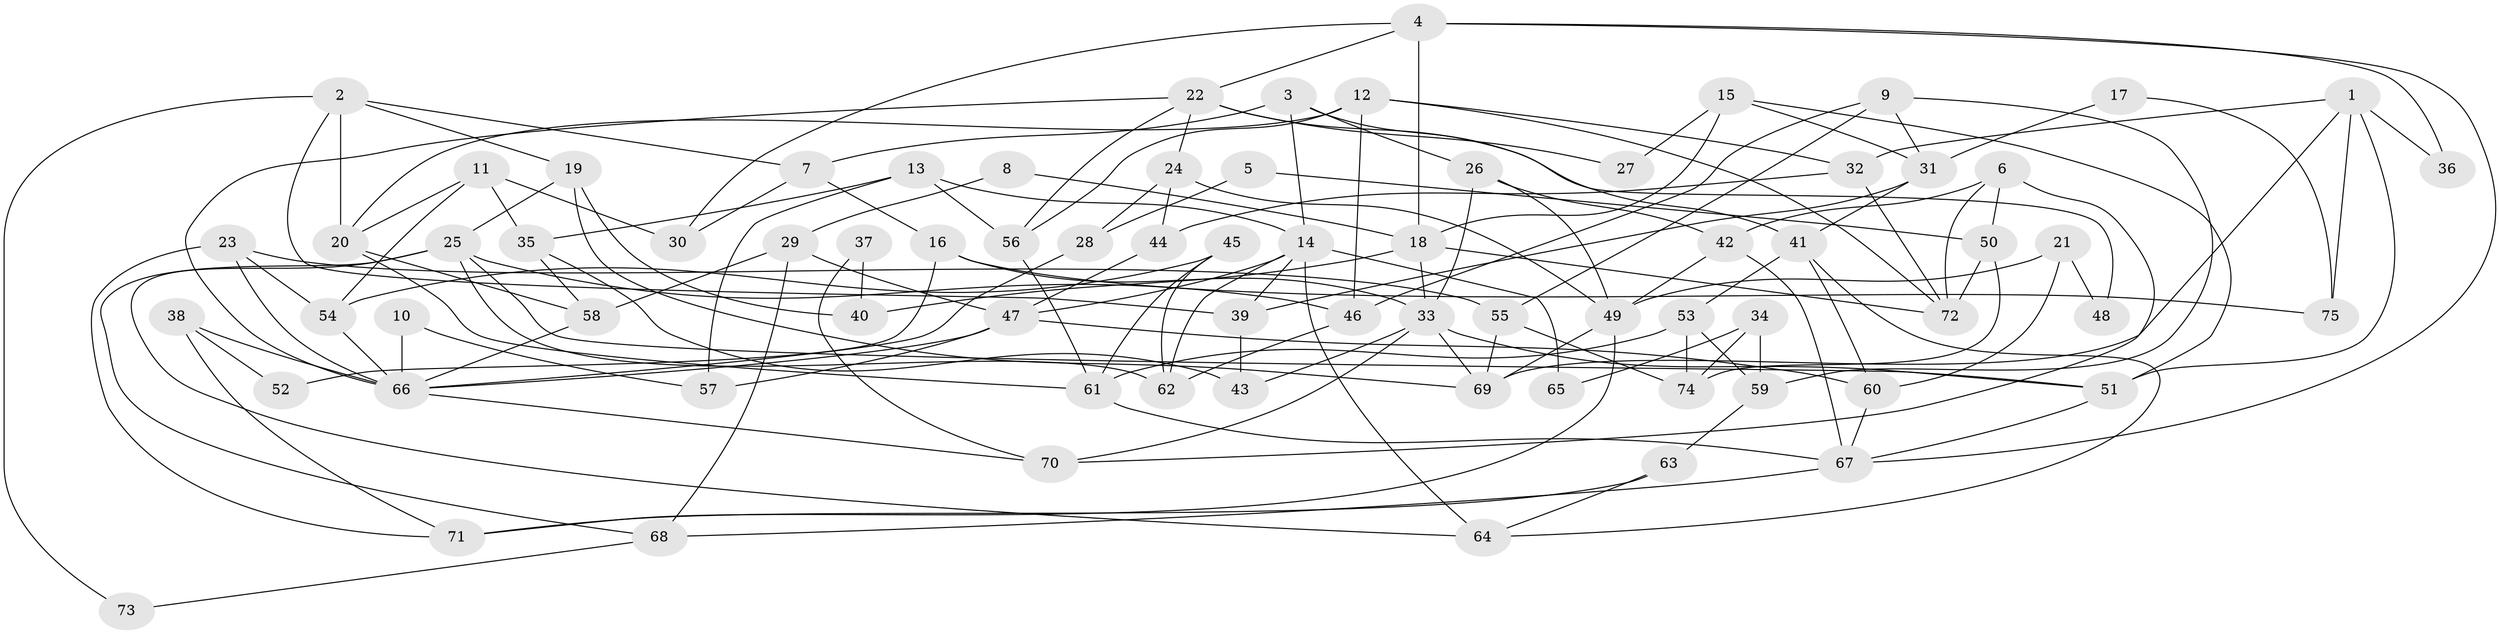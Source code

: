 // Generated by graph-tools (version 1.1) at 2025/11/02/27/25 16:11:18]
// undirected, 75 vertices, 150 edges
graph export_dot {
graph [start="1"]
  node [color=gray90,style=filled];
  1;
  2;
  3;
  4;
  5;
  6;
  7;
  8;
  9;
  10;
  11;
  12;
  13;
  14;
  15;
  16;
  17;
  18;
  19;
  20;
  21;
  22;
  23;
  24;
  25;
  26;
  27;
  28;
  29;
  30;
  31;
  32;
  33;
  34;
  35;
  36;
  37;
  38;
  39;
  40;
  41;
  42;
  43;
  44;
  45;
  46;
  47;
  48;
  49;
  50;
  51;
  52;
  53;
  54;
  55;
  56;
  57;
  58;
  59;
  60;
  61;
  62;
  63;
  64;
  65;
  66;
  67;
  68;
  69;
  70;
  71;
  72;
  73;
  74;
  75;
  1 -- 32;
  1 -- 69;
  1 -- 36;
  1 -- 51;
  1 -- 75;
  2 -- 20;
  2 -- 19;
  2 -- 7;
  2 -- 39;
  2 -- 73;
  3 -- 41;
  3 -- 14;
  3 -- 7;
  3 -- 26;
  4 -- 18;
  4 -- 30;
  4 -- 22;
  4 -- 36;
  4 -- 67;
  5 -- 28;
  5 -- 50;
  6 -- 72;
  6 -- 42;
  6 -- 50;
  6 -- 70;
  7 -- 16;
  7 -- 30;
  8 -- 18;
  8 -- 29;
  9 -- 46;
  9 -- 55;
  9 -- 31;
  9 -- 59;
  10 -- 66;
  10 -- 57;
  11 -- 20;
  11 -- 35;
  11 -- 30;
  11 -- 54;
  12 -- 20;
  12 -- 72;
  12 -- 32;
  12 -- 46;
  12 -- 56;
  13 -- 56;
  13 -- 35;
  13 -- 14;
  13 -- 57;
  14 -- 39;
  14 -- 47;
  14 -- 62;
  14 -- 64;
  14 -- 65;
  15 -- 31;
  15 -- 51;
  15 -- 18;
  15 -- 27;
  16 -- 33;
  16 -- 52;
  16 -- 75;
  17 -- 31;
  17 -- 75;
  18 -- 33;
  18 -- 40;
  18 -- 72;
  19 -- 25;
  19 -- 69;
  19 -- 40;
  20 -- 61;
  20 -- 58;
  21 -- 49;
  21 -- 60;
  21 -- 48;
  22 -- 56;
  22 -- 24;
  22 -- 27;
  22 -- 48;
  22 -- 66;
  23 -- 66;
  23 -- 54;
  23 -- 55;
  23 -- 71;
  24 -- 49;
  24 -- 28;
  24 -- 44;
  25 -- 46;
  25 -- 64;
  25 -- 51;
  25 -- 62;
  25 -- 68;
  26 -- 33;
  26 -- 42;
  26 -- 49;
  28 -- 66;
  29 -- 68;
  29 -- 47;
  29 -- 58;
  31 -- 41;
  31 -- 39;
  32 -- 44;
  32 -- 72;
  33 -- 69;
  33 -- 51;
  33 -- 43;
  33 -- 70;
  34 -- 59;
  34 -- 74;
  34 -- 65;
  35 -- 43;
  35 -- 58;
  37 -- 70;
  37 -- 40;
  38 -- 71;
  38 -- 66;
  38 -- 52;
  39 -- 43;
  41 -- 53;
  41 -- 60;
  41 -- 64;
  42 -- 67;
  42 -- 49;
  44 -- 47;
  45 -- 62;
  45 -- 54;
  45 -- 61;
  46 -- 62;
  47 -- 66;
  47 -- 57;
  47 -- 60;
  49 -- 69;
  49 -- 71;
  50 -- 72;
  50 -- 74;
  51 -- 67;
  53 -- 59;
  53 -- 61;
  53 -- 74;
  54 -- 66;
  55 -- 74;
  55 -- 69;
  56 -- 61;
  58 -- 66;
  59 -- 63;
  60 -- 67;
  61 -- 67;
  63 -- 64;
  63 -- 71;
  66 -- 70;
  67 -- 68;
  68 -- 73;
}
